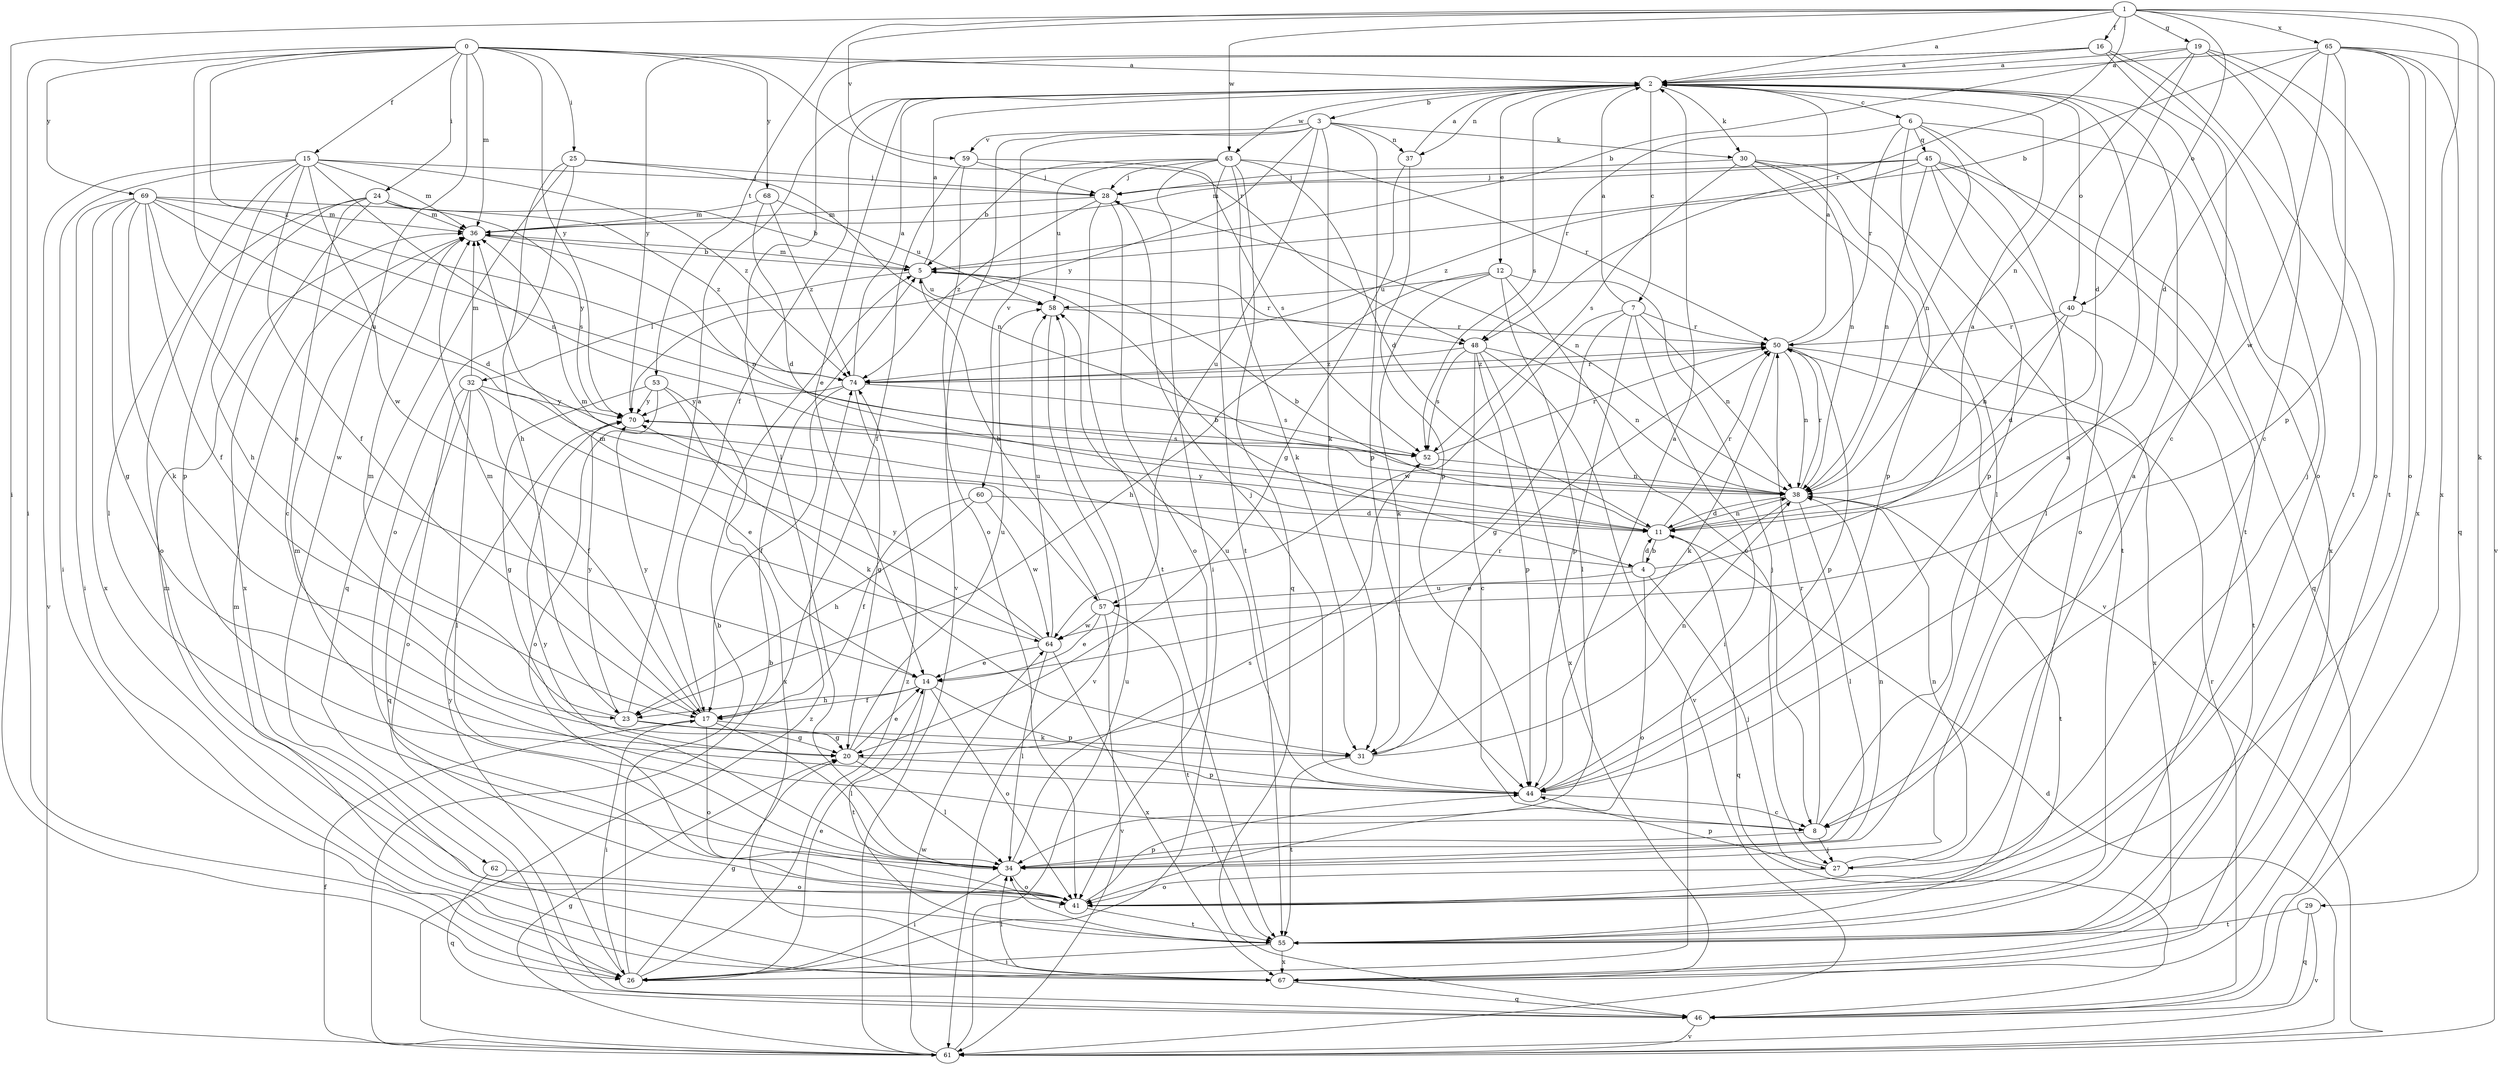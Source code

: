 strict digraph  {
0;
1;
2;
3;
4;
5;
6;
7;
8;
11;
12;
14;
15;
16;
17;
19;
20;
23;
24;
25;
26;
27;
28;
29;
30;
31;
32;
34;
36;
37;
38;
40;
41;
44;
45;
46;
48;
50;
52;
53;
55;
57;
58;
59;
60;
61;
62;
63;
64;
65;
67;
68;
69;
70;
74;
0 -> 2  [label=a];
0 -> 15  [label=f];
0 -> 24  [label=i];
0 -> 25  [label=i];
0 -> 26  [label=i];
0 -> 36  [label=m];
0 -> 48  [label=r];
0 -> 57  [label=u];
0 -> 62  [label=w];
0 -> 68  [label=y];
0 -> 69  [label=y];
0 -> 70  [label=y];
0 -> 74  [label=z];
1 -> 2  [label=a];
1 -> 16  [label=f];
1 -> 19  [label=g];
1 -> 26  [label=i];
1 -> 29  [label=k];
1 -> 40  [label=o];
1 -> 48  [label=r];
1 -> 53  [label=t];
1 -> 59  [label=v];
1 -> 63  [label=w];
1 -> 65  [label=x];
1 -> 67  [label=x];
2 -> 3  [label=b];
2 -> 6  [label=c];
2 -> 7  [label=c];
2 -> 12  [label=e];
2 -> 14  [label=e];
2 -> 17  [label=f];
2 -> 27  [label=j];
2 -> 30  [label=k];
2 -> 37  [label=n];
2 -> 40  [label=o];
2 -> 52  [label=s];
2 -> 63  [label=w];
3 -> 30  [label=k];
3 -> 31  [label=k];
3 -> 37  [label=n];
3 -> 44  [label=p];
3 -> 57  [label=u];
3 -> 59  [label=v];
3 -> 60  [label=v];
3 -> 61  [label=v];
3 -> 70  [label=y];
4 -> 2  [label=a];
4 -> 11  [label=d];
4 -> 27  [label=j];
4 -> 36  [label=m];
4 -> 41  [label=o];
4 -> 57  [label=u];
5 -> 2  [label=a];
5 -> 4  [label=b];
5 -> 32  [label=l];
5 -> 36  [label=m];
5 -> 48  [label=r];
5 -> 58  [label=u];
6 -> 34  [label=l];
6 -> 38  [label=n];
6 -> 45  [label=q];
6 -> 48  [label=r];
6 -> 50  [label=r];
6 -> 55  [label=t];
6 -> 67  [label=x];
7 -> 2  [label=a];
7 -> 20  [label=g];
7 -> 26  [label=i];
7 -> 38  [label=n];
7 -> 44  [label=p];
7 -> 50  [label=r];
7 -> 64  [label=w];
8 -> 2  [label=a];
8 -> 27  [label=j];
8 -> 34  [label=l];
8 -> 50  [label=r];
11 -> 4  [label=b];
11 -> 5  [label=b];
11 -> 38  [label=n];
11 -> 46  [label=q];
11 -> 50  [label=r];
11 -> 70  [label=y];
12 -> 8  [label=c];
12 -> 23  [label=h];
12 -> 27  [label=j];
12 -> 31  [label=k];
12 -> 34  [label=l];
12 -> 58  [label=u];
14 -> 17  [label=f];
14 -> 23  [label=h];
14 -> 41  [label=o];
14 -> 44  [label=p];
14 -> 55  [label=t];
15 -> 17  [label=f];
15 -> 26  [label=i];
15 -> 28  [label=j];
15 -> 34  [label=l];
15 -> 36  [label=m];
15 -> 38  [label=n];
15 -> 44  [label=p];
15 -> 61  [label=v];
15 -> 64  [label=w];
15 -> 74  [label=z];
16 -> 2  [label=a];
16 -> 8  [label=c];
16 -> 34  [label=l];
16 -> 41  [label=o];
16 -> 55  [label=t];
16 -> 70  [label=y];
17 -> 20  [label=g];
17 -> 26  [label=i];
17 -> 34  [label=l];
17 -> 36  [label=m];
17 -> 41  [label=o];
17 -> 70  [label=y];
19 -> 2  [label=a];
19 -> 5  [label=b];
19 -> 8  [label=c];
19 -> 11  [label=d];
19 -> 38  [label=n];
19 -> 41  [label=o];
19 -> 55  [label=t];
20 -> 14  [label=e];
20 -> 34  [label=l];
20 -> 44  [label=p];
20 -> 58  [label=u];
23 -> 2  [label=a];
23 -> 20  [label=g];
23 -> 31  [label=k];
23 -> 36  [label=m];
23 -> 70  [label=y];
24 -> 5  [label=b];
24 -> 8  [label=c];
24 -> 23  [label=h];
24 -> 36  [label=m];
24 -> 41  [label=o];
24 -> 67  [label=x];
24 -> 70  [label=y];
25 -> 23  [label=h];
25 -> 28  [label=j];
25 -> 38  [label=n];
25 -> 41  [label=o];
25 -> 46  [label=q];
26 -> 5  [label=b];
26 -> 14  [label=e];
26 -> 20  [label=g];
26 -> 70  [label=y];
26 -> 74  [label=z];
27 -> 2  [label=a];
27 -> 38  [label=n];
27 -> 41  [label=o];
27 -> 44  [label=p];
28 -> 36  [label=m];
28 -> 38  [label=n];
28 -> 41  [label=o];
28 -> 55  [label=t];
28 -> 74  [label=z];
29 -> 46  [label=q];
29 -> 55  [label=t];
29 -> 61  [label=v];
30 -> 28  [label=j];
30 -> 38  [label=n];
30 -> 44  [label=p];
30 -> 52  [label=s];
30 -> 55  [label=t];
30 -> 61  [label=v];
31 -> 38  [label=n];
31 -> 50  [label=r];
31 -> 55  [label=t];
32 -> 14  [label=e];
32 -> 17  [label=f];
32 -> 34  [label=l];
32 -> 36  [label=m];
32 -> 41  [label=o];
32 -> 46  [label=q];
32 -> 70  [label=y];
34 -> 26  [label=i];
34 -> 36  [label=m];
34 -> 38  [label=n];
34 -> 41  [label=o];
34 -> 52  [label=s];
34 -> 70  [label=y];
36 -> 5  [label=b];
36 -> 38  [label=n];
37 -> 2  [label=a];
37 -> 20  [label=g];
37 -> 44  [label=p];
38 -> 11  [label=d];
38 -> 14  [label=e];
38 -> 34  [label=l];
38 -> 50  [label=r];
38 -> 55  [label=t];
40 -> 11  [label=d];
40 -> 38  [label=n];
40 -> 50  [label=r];
40 -> 55  [label=t];
41 -> 44  [label=p];
41 -> 55  [label=t];
44 -> 2  [label=a];
44 -> 8  [label=c];
44 -> 28  [label=j];
44 -> 58  [label=u];
45 -> 28  [label=j];
45 -> 34  [label=l];
45 -> 36  [label=m];
45 -> 38  [label=n];
45 -> 41  [label=o];
45 -> 44  [label=p];
45 -> 46  [label=q];
45 -> 74  [label=z];
46 -> 50  [label=r];
46 -> 61  [label=v];
48 -> 8  [label=c];
48 -> 38  [label=n];
48 -> 44  [label=p];
48 -> 52  [label=s];
48 -> 61  [label=v];
48 -> 67  [label=x];
48 -> 74  [label=z];
50 -> 2  [label=a];
50 -> 31  [label=k];
50 -> 38  [label=n];
50 -> 44  [label=p];
50 -> 67  [label=x];
50 -> 74  [label=z];
52 -> 38  [label=n];
52 -> 50  [label=r];
53 -> 20  [label=g];
53 -> 31  [label=k];
53 -> 41  [label=o];
53 -> 67  [label=x];
53 -> 70  [label=y];
55 -> 26  [label=i];
55 -> 34  [label=l];
55 -> 36  [label=m];
55 -> 67  [label=x];
57 -> 5  [label=b];
57 -> 14  [label=e];
57 -> 55  [label=t];
57 -> 61  [label=v];
57 -> 64  [label=w];
58 -> 50  [label=r];
58 -> 61  [label=v];
59 -> 17  [label=f];
59 -> 28  [label=j];
59 -> 41  [label=o];
59 -> 52  [label=s];
60 -> 11  [label=d];
60 -> 17  [label=f];
60 -> 23  [label=h];
60 -> 64  [label=w];
61 -> 5  [label=b];
61 -> 11  [label=d];
61 -> 17  [label=f];
61 -> 20  [label=g];
61 -> 58  [label=u];
61 -> 64  [label=w];
61 -> 74  [label=z];
62 -> 41  [label=o];
62 -> 46  [label=q];
63 -> 5  [label=b];
63 -> 11  [label=d];
63 -> 26  [label=i];
63 -> 28  [label=j];
63 -> 31  [label=k];
63 -> 46  [label=q];
63 -> 50  [label=r];
63 -> 55  [label=t];
63 -> 58  [label=u];
64 -> 14  [label=e];
64 -> 34  [label=l];
64 -> 36  [label=m];
64 -> 58  [label=u];
64 -> 67  [label=x];
64 -> 70  [label=y];
65 -> 2  [label=a];
65 -> 5  [label=b];
65 -> 11  [label=d];
65 -> 41  [label=o];
65 -> 44  [label=p];
65 -> 46  [label=q];
65 -> 61  [label=v];
65 -> 64  [label=w];
65 -> 67  [label=x];
67 -> 34  [label=l];
67 -> 36  [label=m];
67 -> 46  [label=q];
68 -> 11  [label=d];
68 -> 36  [label=m];
68 -> 58  [label=u];
68 -> 74  [label=z];
69 -> 11  [label=d];
69 -> 14  [label=e];
69 -> 17  [label=f];
69 -> 20  [label=g];
69 -> 26  [label=i];
69 -> 31  [label=k];
69 -> 36  [label=m];
69 -> 52  [label=s];
69 -> 67  [label=x];
69 -> 74  [label=z];
70 -> 52  [label=s];
74 -> 2  [label=a];
74 -> 17  [label=f];
74 -> 20  [label=g];
74 -> 50  [label=r];
74 -> 52  [label=s];
74 -> 70  [label=y];
}
